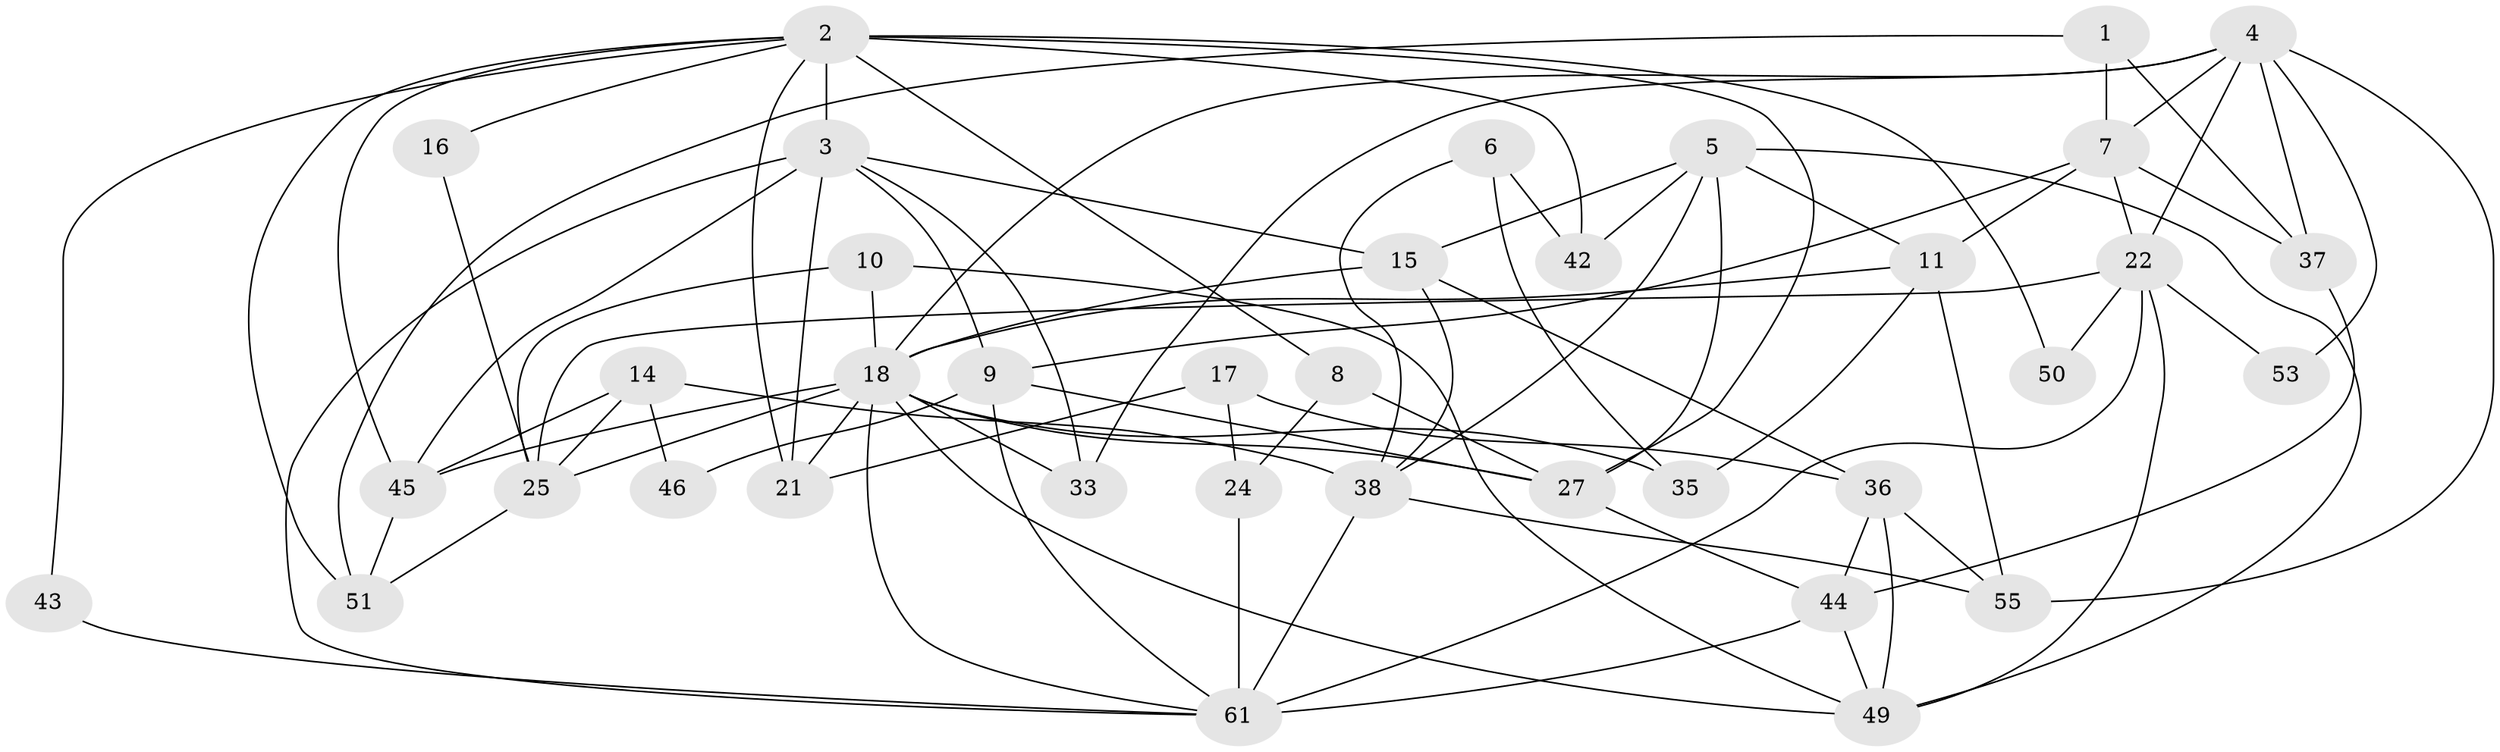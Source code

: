 // Generated by graph-tools (version 1.1) at 2025/52/02/27/25 19:52:03]
// undirected, 37 vertices, 87 edges
graph export_dot {
graph [start="1"]
  node [color=gray90,style=filled];
  1 [super="+12"];
  2 [super="+63"];
  3 [super="+32"];
  4 [super="+52"];
  5 [super="+40"];
  6 [super="+54"];
  7 [super="+20"];
  8 [super="+31"];
  9 [super="+19"];
  10 [super="+13"];
  11 [super="+29"];
  14 [super="+48"];
  15 [super="+28"];
  16;
  17;
  18 [super="+23"];
  21 [super="+47"];
  22 [super="+60"];
  24 [super="+26"];
  25 [super="+30"];
  27 [super="+57"];
  33 [super="+34"];
  35;
  36 [super="+39"];
  37;
  38 [super="+41"];
  42;
  43;
  44 [super="+59"];
  45 [super="+56"];
  46;
  49 [super="+58"];
  50;
  51;
  53;
  55;
  61 [super="+62"];
  1 -- 51;
  1 -- 37;
  1 -- 7 [weight=2];
  2 -- 42 [weight=2];
  2 -- 16;
  2 -- 43;
  2 -- 50;
  2 -- 3 [weight=2];
  2 -- 8;
  2 -- 45;
  2 -- 51;
  2 -- 21;
  2 -- 27;
  3 -- 61;
  3 -- 9;
  3 -- 45;
  3 -- 33;
  3 -- 21;
  3 -- 15;
  4 -- 33;
  4 -- 55;
  4 -- 18;
  4 -- 53;
  4 -- 37;
  4 -- 22;
  4 -- 7;
  5 -- 15;
  5 -- 49;
  5 -- 38;
  5 -- 42;
  5 -- 27;
  5 -- 11;
  6 -- 42;
  6 -- 35;
  6 -- 38;
  7 -- 9;
  7 -- 37;
  7 -- 22;
  7 -- 11;
  8 -- 27;
  8 -- 24;
  9 -- 27;
  9 -- 61;
  9 -- 46;
  10 -- 49;
  10 -- 25;
  10 -- 18;
  11 -- 18;
  11 -- 35;
  11 -- 55;
  14 -- 45;
  14 -- 46;
  14 -- 38;
  14 -- 25;
  15 -- 18;
  15 -- 36;
  15 -- 38;
  16 -- 25;
  17 -- 36;
  17 -- 21;
  17 -- 24;
  18 -- 61 [weight=2];
  18 -- 45;
  18 -- 35;
  18 -- 49;
  18 -- 21;
  18 -- 33;
  18 -- 25;
  18 -- 27;
  22 -- 53;
  22 -- 49;
  22 -- 50;
  22 -- 61;
  22 -- 25;
  24 -- 61;
  25 -- 51;
  27 -- 44;
  36 -- 49;
  36 -- 44;
  36 -- 55;
  37 -- 44;
  38 -- 61 [weight=3];
  38 -- 55;
  43 -- 61;
  44 -- 61;
  44 -- 49;
  45 -- 51;
}
